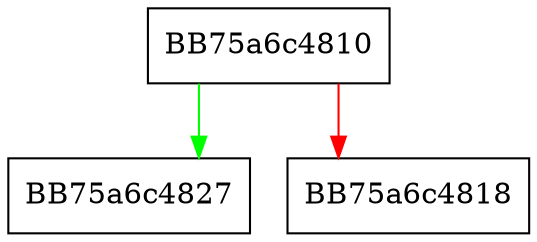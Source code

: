 digraph CmpMemRangeInfo {
  node [shape="box"];
  graph [splines=ortho];
  BB75a6c4810 -> BB75a6c4827 [color="green"];
  BB75a6c4810 -> BB75a6c4818 [color="red"];
}